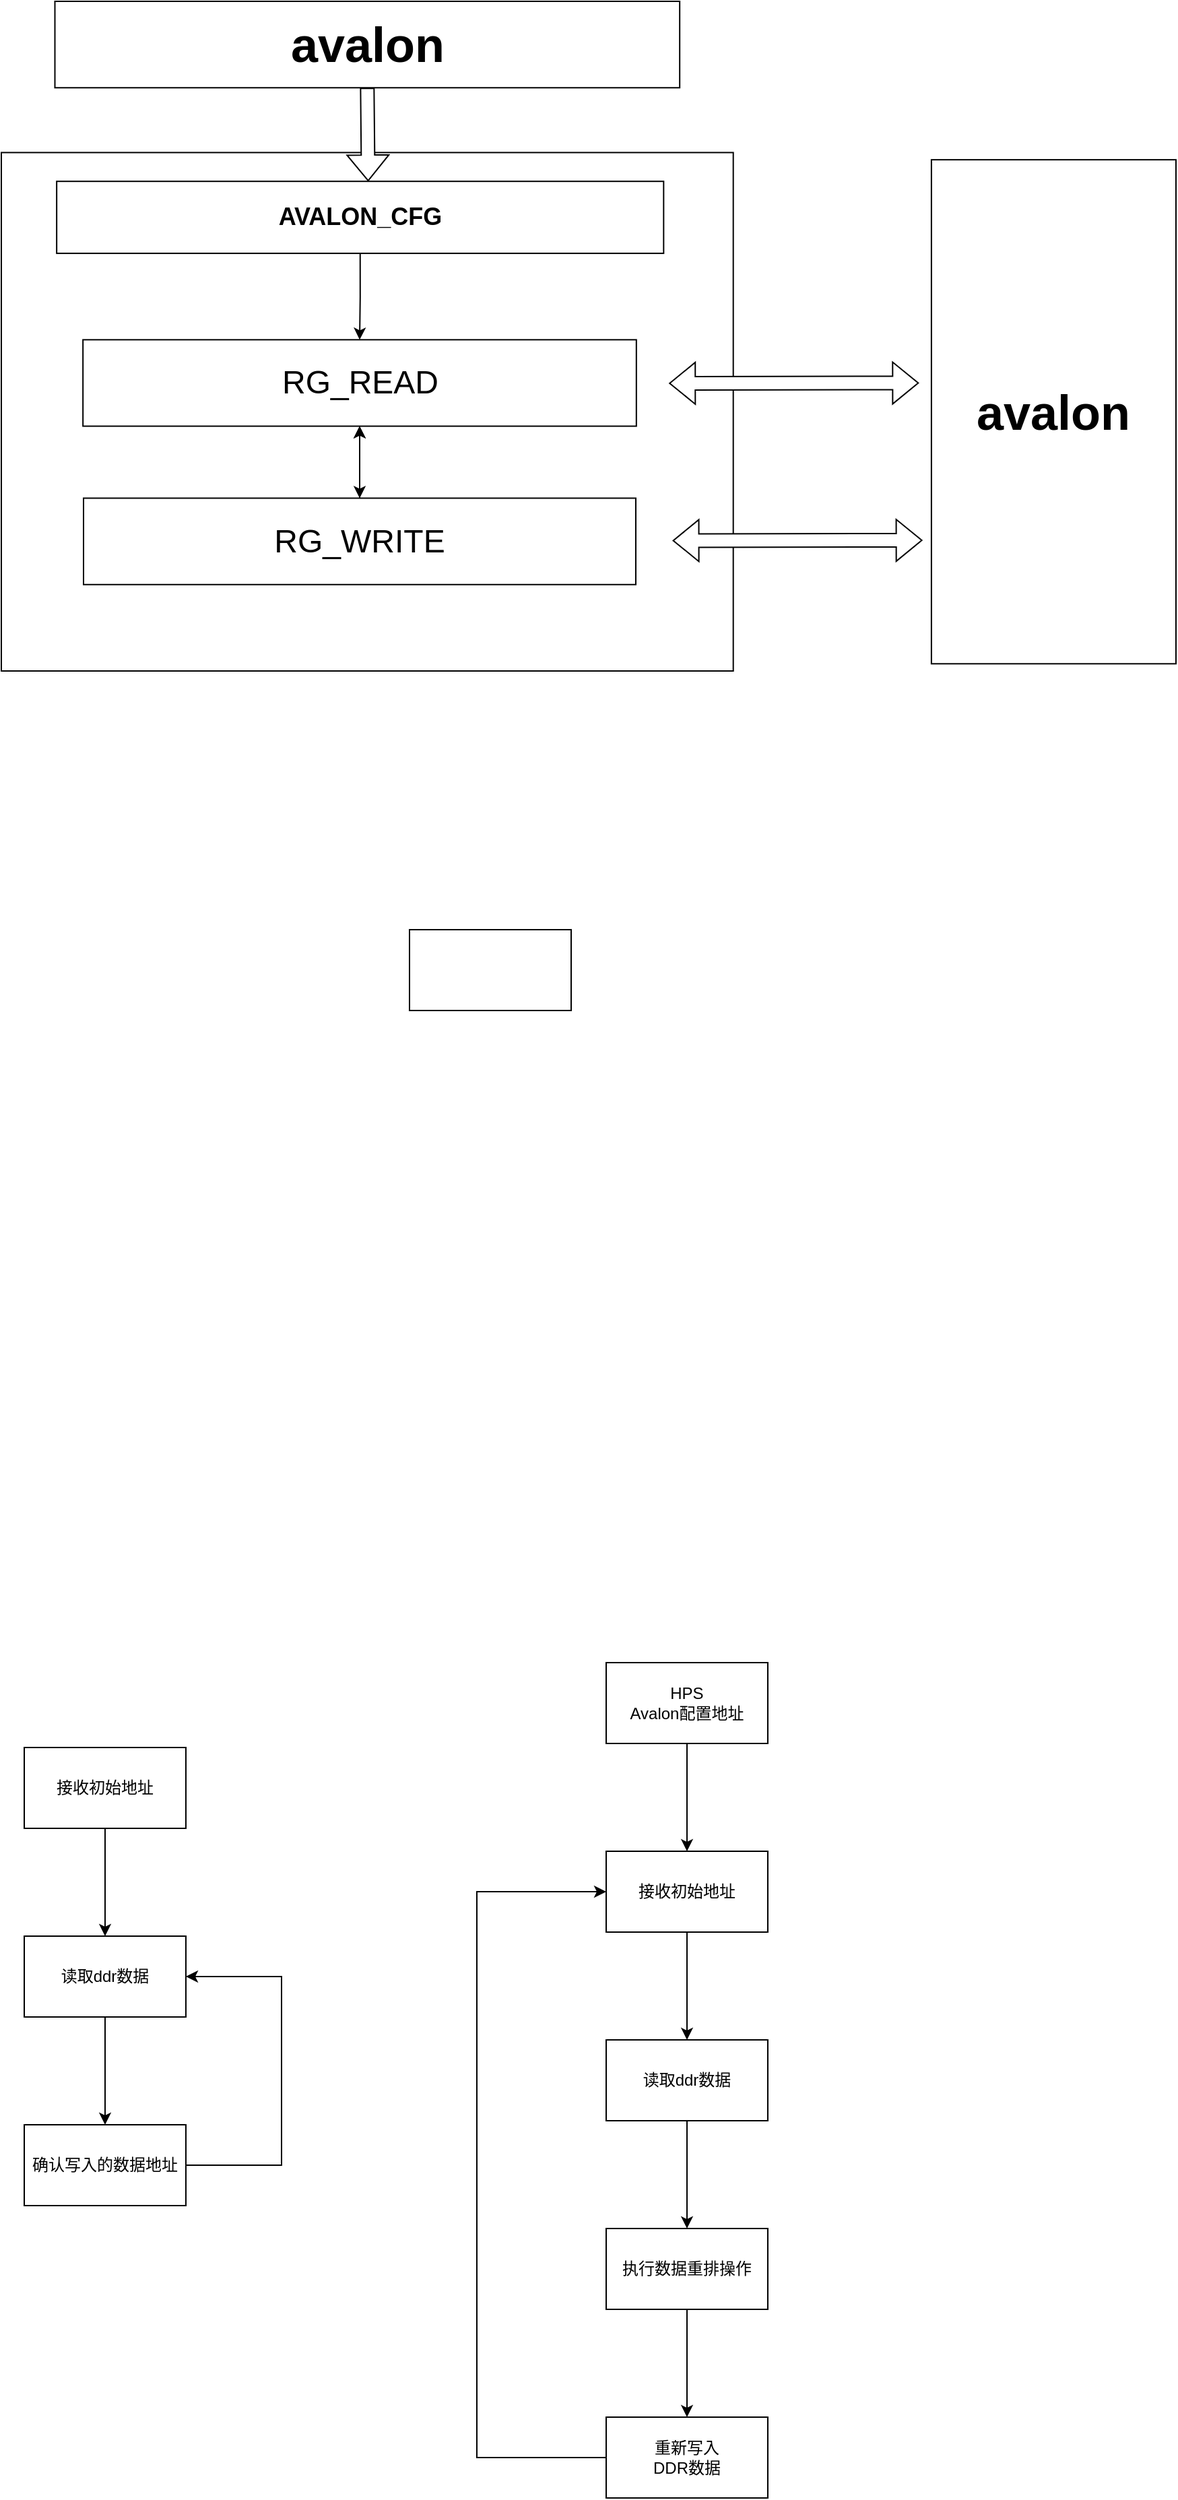 <mxfile version="21.5.0" type="github">
  <diagram name="第 1 页" id="JrKbey2u1_kLuDOFIelw">
    <mxGraphModel dx="1922" dy="2153" grid="0" gridSize="10" guides="0" tooltips="1" connect="1" arrows="1" fold="1" page="1" pageScale="1" pageWidth="827" pageHeight="1169" math="0" shadow="0">
      <root>
        <mxCell id="0" />
        <mxCell id="1" parent="0" />
        <mxCell id="u102qBGS11XwWjUROn_k-4" value="" style="edgeStyle=orthogonalEdgeStyle;rounded=0;orthogonalLoop=1;jettySize=auto;html=1;" parent="1" source="u102qBGS11XwWjUROn_k-1" target="u102qBGS11XwWjUROn_k-3" edge="1">
          <mxGeometry relative="1" as="geometry" />
        </mxCell>
        <mxCell id="u102qBGS11XwWjUROn_k-1" value="接收初始地址" style="rounded=0;whiteSpace=wrap;html=1;" parent="1" vertex="1">
          <mxGeometry x="209" y="430" width="120" height="60" as="geometry" />
        </mxCell>
        <mxCell id="u102qBGS11XwWjUROn_k-6" value="" style="edgeStyle=orthogonalEdgeStyle;rounded=0;orthogonalLoop=1;jettySize=auto;html=1;" parent="1" source="u102qBGS11XwWjUROn_k-3" target="u102qBGS11XwWjUROn_k-5" edge="1">
          <mxGeometry relative="1" as="geometry" />
        </mxCell>
        <mxCell id="u102qBGS11XwWjUROn_k-3" value="读取ddr数据" style="whiteSpace=wrap;html=1;rounded=0;" parent="1" vertex="1">
          <mxGeometry x="209" y="570" width="120" height="60" as="geometry" />
        </mxCell>
        <mxCell id="u102qBGS11XwWjUROn_k-7" style="edgeStyle=orthogonalEdgeStyle;rounded=0;orthogonalLoop=1;jettySize=auto;html=1;exitX=1;exitY=0.5;exitDx=0;exitDy=0;entryX=1;entryY=0.5;entryDx=0;entryDy=0;" parent="1" source="u102qBGS11XwWjUROn_k-5" target="u102qBGS11XwWjUROn_k-3" edge="1">
          <mxGeometry relative="1" as="geometry">
            <Array as="points">
              <mxPoint x="400" y="740" />
              <mxPoint x="400" y="600" />
            </Array>
          </mxGeometry>
        </mxCell>
        <mxCell id="u102qBGS11XwWjUROn_k-5" value="确认写入的数据地址" style="whiteSpace=wrap;html=1;rounded=0;" parent="1" vertex="1">
          <mxGeometry x="209" y="710" width="120" height="60" as="geometry" />
        </mxCell>
        <mxCell id="BE4AsF_q5r6VH0jHuco4-1" value="" style="group" parent="1" vertex="1" connectable="0">
          <mxGeometry x="192" y="-866" width="872" height="497" as="geometry" />
        </mxCell>
        <mxCell id="Gxnw8CeNviSoY9CujKul-1" value="" style="rounded=0;whiteSpace=wrap;html=1;fillColor=none;" parent="BE4AsF_q5r6VH0jHuco4-1" vertex="1">
          <mxGeometry y="112.226" width="543.343" height="384.774" as="geometry" />
        </mxCell>
        <mxCell id="Gxnw8CeNviSoY9CujKul-2" value="&lt;font style=&quot;font-size: 24px;&quot;&gt;RG_READ&lt;/font&gt;" style="rounded=0;whiteSpace=wrap;html=1;" parent="BE4AsF_q5r6VH0jHuco4-1" vertex="1">
          <mxGeometry x="60.587" y="251.172" width="410.821" height="64.129" as="geometry" />
        </mxCell>
        <mxCell id="LmyrYR9rkzJpmED611zt-15" value="" style="edgeStyle=orthogonalEdgeStyle;rounded=0;orthogonalLoop=1;jettySize=auto;html=1;" edge="1" parent="BE4AsF_q5r6VH0jHuco4-1" source="Gxnw8CeNviSoY9CujKul-3" target="Gxnw8CeNviSoY9CujKul-2">
          <mxGeometry relative="1" as="geometry" />
        </mxCell>
        <mxCell id="Gxnw8CeNviSoY9CujKul-3" value="&lt;font style=&quot;font-size: 24px;&quot;&gt;RG_WRITE&lt;/font&gt;" style="rounded=0;whiteSpace=wrap;html=1;" parent="BE4AsF_q5r6VH0jHuco4-1" vertex="1">
          <mxGeometry x="61" y="368.74" width="410" height="64.13" as="geometry" />
        </mxCell>
        <mxCell id="LmyrYR9rkzJpmED611zt-13" style="edgeStyle=orthogonalEdgeStyle;rounded=0;orthogonalLoop=1;jettySize=auto;html=1;exitX=0.5;exitY=1;exitDx=0;exitDy=0;entryX=0.5;entryY=0;entryDx=0;entryDy=0;" edge="1" parent="BE4AsF_q5r6VH0jHuco4-1" source="Gxnw8CeNviSoY9CujKul-5" target="Gxnw8CeNviSoY9CujKul-2">
          <mxGeometry relative="1" as="geometry" />
        </mxCell>
        <mxCell id="Gxnw8CeNviSoY9CujKul-5" value="&lt;b&gt;&lt;font style=&quot;font-size: 18px;&quot;&gt;AVALON_CFG&lt;/font&gt;&lt;/b&gt;" style="rounded=0;whiteSpace=wrap;html=1;" parent="BE4AsF_q5r6VH0jHuco4-1" vertex="1">
          <mxGeometry x="41.082" y="133.602" width="450.578" height="53.441" as="geometry" />
        </mxCell>
        <mxCell id="Gxnw8CeNviSoY9CujKul-10" value="&lt;b&gt;&lt;font style=&quot;font-size: 36px;&quot;&gt;avalon&lt;/font&gt;&lt;/b&gt;" style="rounded=0;whiteSpace=wrap;html=1;" parent="BE4AsF_q5r6VH0jHuco4-1" vertex="1">
          <mxGeometry x="690.444" y="117.57" width="181.556" height="374.086" as="geometry" />
        </mxCell>
        <mxCell id="Gxnw8CeNviSoY9CujKul-11" value="&lt;b&gt;&lt;font style=&quot;font-size: 36px;&quot;&gt;avalon&lt;/font&gt;&lt;/b&gt;" style="rounded=0;whiteSpace=wrap;html=1;direction=south;" parent="BE4AsF_q5r6VH0jHuco4-1" vertex="1">
          <mxGeometry x="39.757" width="463.83" height="64.129" as="geometry" />
        </mxCell>
        <mxCell id="Gxnw8CeNviSoY9CujKul-12" value="" style="shape=flexArrow;endArrow=classic;html=1;rounded=0;fillColor=default;exitX=1;exitY=0.5;exitDx=0;exitDy=0;" parent="BE4AsF_q5r6VH0jHuco4-1" source="Gxnw8CeNviSoY9CujKul-11" edge="1">
          <mxGeometry width="50" height="50" relative="1" as="geometry">
            <mxPoint x="271.672" y="69.473" as="sourcePoint" />
            <mxPoint x="272.334" y="133.602" as="targetPoint" />
          </mxGeometry>
        </mxCell>
        <mxCell id="Gxnw8CeNviSoY9CujKul-17" value="" style="shape=flexArrow;endArrow=classic;startArrow=classic;html=1;rounded=0;fillColor=default;" parent="BE4AsF_q5r6VH0jHuco4-1" edge="1">
          <mxGeometry width="100" height="100" relative="1" as="geometry">
            <mxPoint x="495.635" y="283.482" as="sourcePoint" />
            <mxPoint x="681.167" y="283.237" as="targetPoint" />
          </mxGeometry>
        </mxCell>
        <mxCell id="Gxnw8CeNviSoY9CujKul-18" value="" style="shape=flexArrow;endArrow=classic;startArrow=classic;html=1;rounded=0;fillColor=default;" parent="BE4AsF_q5r6VH0jHuco4-1" edge="1">
          <mxGeometry width="100" height="100" relative="1" as="geometry">
            <mxPoint x="498.286" y="400.229" as="sourcePoint" />
            <mxPoint x="683.818" y="399.983" as="targetPoint" />
          </mxGeometry>
        </mxCell>
        <mxCell id="LmyrYR9rkzJpmED611zt-14" value="" style="endArrow=classic;startArrow=classic;html=1;rounded=0;exitX=0.5;exitY=0;exitDx=0;exitDy=0;entryX=0.5;entryY=1;entryDx=0;entryDy=0;" edge="1" parent="BE4AsF_q5r6VH0jHuco4-1" source="Gxnw8CeNviSoY9CujKul-3" target="Gxnw8CeNviSoY9CujKul-2">
          <mxGeometry width="50" height="50" relative="1" as="geometry">
            <mxPoint x="256.997" y="370.742" as="sourcePoint" />
            <mxPoint x="266" y="317" as="targetPoint" />
          </mxGeometry>
        </mxCell>
        <mxCell id="LmyrYR9rkzJpmED611zt-1" value="" style="rounded=0;whiteSpace=wrap;html=1;" vertex="1" parent="1">
          <mxGeometry x="495" y="-177" width="120" height="60" as="geometry" />
        </mxCell>
        <mxCell id="LmyrYR9rkzJpmED611zt-4" value="" style="edgeStyle=orthogonalEdgeStyle;rounded=0;orthogonalLoop=1;jettySize=auto;html=1;" edge="1" parent="1" source="LmyrYR9rkzJpmED611zt-2" target="LmyrYR9rkzJpmED611zt-3">
          <mxGeometry relative="1" as="geometry" />
        </mxCell>
        <mxCell id="LmyrYR9rkzJpmED611zt-2" value="HPS &lt;br&gt;Avalon配置地址" style="rounded=0;whiteSpace=wrap;html=1;" vertex="1" parent="1">
          <mxGeometry x="641" y="367" width="120" height="60" as="geometry" />
        </mxCell>
        <mxCell id="LmyrYR9rkzJpmED611zt-6" value="" style="edgeStyle=orthogonalEdgeStyle;rounded=0;orthogonalLoop=1;jettySize=auto;html=1;" edge="1" parent="1" source="LmyrYR9rkzJpmED611zt-3" target="LmyrYR9rkzJpmED611zt-5">
          <mxGeometry relative="1" as="geometry" />
        </mxCell>
        <mxCell id="LmyrYR9rkzJpmED611zt-3" value="接收初始地址" style="whiteSpace=wrap;html=1;rounded=0;" vertex="1" parent="1">
          <mxGeometry x="641" y="507" width="120" height="60" as="geometry" />
        </mxCell>
        <mxCell id="LmyrYR9rkzJpmED611zt-8" value="" style="edgeStyle=orthogonalEdgeStyle;rounded=0;orthogonalLoop=1;jettySize=auto;html=1;" edge="1" parent="1" source="LmyrYR9rkzJpmED611zt-5" target="LmyrYR9rkzJpmED611zt-7">
          <mxGeometry relative="1" as="geometry" />
        </mxCell>
        <mxCell id="LmyrYR9rkzJpmED611zt-5" value="读取ddr数据" style="whiteSpace=wrap;html=1;rounded=0;" vertex="1" parent="1">
          <mxGeometry x="641" y="647" width="120" height="60" as="geometry" />
        </mxCell>
        <mxCell id="LmyrYR9rkzJpmED611zt-10" value="" style="edgeStyle=orthogonalEdgeStyle;rounded=0;orthogonalLoop=1;jettySize=auto;html=1;" edge="1" parent="1" source="LmyrYR9rkzJpmED611zt-7" target="LmyrYR9rkzJpmED611zt-9">
          <mxGeometry relative="1" as="geometry" />
        </mxCell>
        <mxCell id="LmyrYR9rkzJpmED611zt-7" value="执行数据重排操作" style="whiteSpace=wrap;html=1;rounded=0;" vertex="1" parent="1">
          <mxGeometry x="641" y="787" width="120" height="60" as="geometry" />
        </mxCell>
        <mxCell id="LmyrYR9rkzJpmED611zt-11" style="edgeStyle=orthogonalEdgeStyle;rounded=0;orthogonalLoop=1;jettySize=auto;html=1;exitX=0;exitY=0.5;exitDx=0;exitDy=0;entryX=0;entryY=0.5;entryDx=0;entryDy=0;" edge="1" parent="1" source="LmyrYR9rkzJpmED611zt-9" target="LmyrYR9rkzJpmED611zt-3">
          <mxGeometry relative="1" as="geometry">
            <Array as="points">
              <mxPoint x="545" y="957" />
              <mxPoint x="545" y="537" />
            </Array>
          </mxGeometry>
        </mxCell>
        <mxCell id="LmyrYR9rkzJpmED611zt-9" value="重新写入&lt;br&gt;DDR数据" style="whiteSpace=wrap;html=1;rounded=0;" vertex="1" parent="1">
          <mxGeometry x="641" y="927" width="120" height="60" as="geometry" />
        </mxCell>
      </root>
    </mxGraphModel>
  </diagram>
</mxfile>
